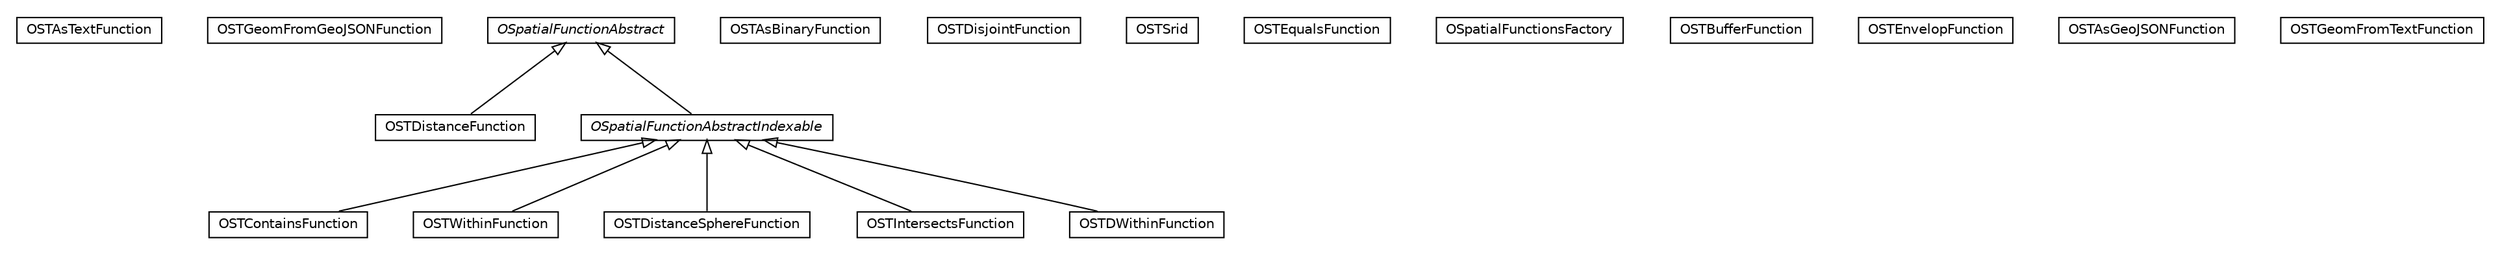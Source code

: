 #!/usr/local/bin/dot
#
# Class diagram 
# Generated by UMLGraph version R5_6-24-gf6e263 (http://www.umlgraph.org/)
#

digraph G {
	edge [fontname="Helvetica",fontsize=10,labelfontname="Helvetica",labelfontsize=10];
	node [fontname="Helvetica",fontsize=10,shape=plaintext];
	nodesep=0.25;
	ranksep=0.5;
	// com.orientechnologies.spatial.functions.OSTAsTextFunction
	c681743 [label=<<table title="com.orientechnologies.spatial.functions.OSTAsTextFunction" border="0" cellborder="1" cellspacing="0" cellpadding="2" port="p" href="./OSTAsTextFunction.html">
		<tr><td><table border="0" cellspacing="0" cellpadding="1">
<tr><td align="center" balign="center"> OSTAsTextFunction </td></tr>
		</table></td></tr>
		</table>>, URL="./OSTAsTextFunction.html", fontname="Helvetica", fontcolor="black", fontsize=10.0];
	// com.orientechnologies.spatial.functions.OSTGeomFromGeoJSONFunction
	c681744 [label=<<table title="com.orientechnologies.spatial.functions.OSTGeomFromGeoJSONFunction" border="0" cellborder="1" cellspacing="0" cellpadding="2" port="p" href="./OSTGeomFromGeoJSONFunction.html">
		<tr><td><table border="0" cellspacing="0" cellpadding="1">
<tr><td align="center" balign="center"> OSTGeomFromGeoJSONFunction </td></tr>
		</table></td></tr>
		</table>>, URL="./OSTGeomFromGeoJSONFunction.html", fontname="Helvetica", fontcolor="black", fontsize=10.0];
	// com.orientechnologies.spatial.functions.OSTContainsFunction
	c681745 [label=<<table title="com.orientechnologies.spatial.functions.OSTContainsFunction" border="0" cellborder="1" cellspacing="0" cellpadding="2" port="p" href="./OSTContainsFunction.html">
		<tr><td><table border="0" cellspacing="0" cellpadding="1">
<tr><td align="center" balign="center"> OSTContainsFunction </td></tr>
		</table></td></tr>
		</table>>, URL="./OSTContainsFunction.html", fontname="Helvetica", fontcolor="black", fontsize=10.0];
	// com.orientechnologies.spatial.functions.OSTWithinFunction
	c681746 [label=<<table title="com.orientechnologies.spatial.functions.OSTWithinFunction" border="0" cellborder="1" cellspacing="0" cellpadding="2" port="p" href="./OSTWithinFunction.html">
		<tr><td><table border="0" cellspacing="0" cellpadding="1">
<tr><td align="center" balign="center"> OSTWithinFunction </td></tr>
		</table></td></tr>
		</table>>, URL="./OSTWithinFunction.html", fontname="Helvetica", fontcolor="black", fontsize=10.0];
	// com.orientechnologies.spatial.functions.OSTAsBinaryFunction
	c681747 [label=<<table title="com.orientechnologies.spatial.functions.OSTAsBinaryFunction" border="0" cellborder="1" cellspacing="0" cellpadding="2" port="p" href="./OSTAsBinaryFunction.html">
		<tr><td><table border="0" cellspacing="0" cellpadding="1">
<tr><td align="center" balign="center"> OSTAsBinaryFunction </td></tr>
		</table></td></tr>
		</table>>, URL="./OSTAsBinaryFunction.html", fontname="Helvetica", fontcolor="black", fontsize=10.0];
	// com.orientechnologies.spatial.functions.OSTDisjointFunction
	c681748 [label=<<table title="com.orientechnologies.spatial.functions.OSTDisjointFunction" border="0" cellborder="1" cellspacing="0" cellpadding="2" port="p" href="./OSTDisjointFunction.html">
		<tr><td><table border="0" cellspacing="0" cellpadding="1">
<tr><td align="center" balign="center"> OSTDisjointFunction </td></tr>
		</table></td></tr>
		</table>>, URL="./OSTDisjointFunction.html", fontname="Helvetica", fontcolor="black", fontsize=10.0];
	// com.orientechnologies.spatial.functions.OSTSrid
	c681749 [label=<<table title="com.orientechnologies.spatial.functions.OSTSrid" border="0" cellborder="1" cellspacing="0" cellpadding="2" port="p" href="./OSTSrid.html">
		<tr><td><table border="0" cellspacing="0" cellpadding="1">
<tr><td align="center" balign="center"> OSTSrid </td></tr>
		</table></td></tr>
		</table>>, URL="./OSTSrid.html", fontname="Helvetica", fontcolor="black", fontsize=10.0];
	// com.orientechnologies.spatial.functions.OSTEqualsFunction
	c681750 [label=<<table title="com.orientechnologies.spatial.functions.OSTEqualsFunction" border="0" cellborder="1" cellspacing="0" cellpadding="2" port="p" href="./OSTEqualsFunction.html">
		<tr><td><table border="0" cellspacing="0" cellpadding="1">
<tr><td align="center" balign="center"> OSTEqualsFunction </td></tr>
		</table></td></tr>
		</table>>, URL="./OSTEqualsFunction.html", fontname="Helvetica", fontcolor="black", fontsize=10.0];
	// com.orientechnologies.spatial.functions.OSpatialFunctionsFactory
	c681751 [label=<<table title="com.orientechnologies.spatial.functions.OSpatialFunctionsFactory" border="0" cellborder="1" cellspacing="0" cellpadding="2" port="p" href="./OSpatialFunctionsFactory.html">
		<tr><td><table border="0" cellspacing="0" cellpadding="1">
<tr><td align="center" balign="center"> OSpatialFunctionsFactory </td></tr>
		</table></td></tr>
		</table>>, URL="./OSpatialFunctionsFactory.html", fontname="Helvetica", fontcolor="black", fontsize=10.0];
	// com.orientechnologies.spatial.functions.OSTBufferFunction
	c681752 [label=<<table title="com.orientechnologies.spatial.functions.OSTBufferFunction" border="0" cellborder="1" cellspacing="0" cellpadding="2" port="p" href="./OSTBufferFunction.html">
		<tr><td><table border="0" cellspacing="0" cellpadding="1">
<tr><td align="center" balign="center"> OSTBufferFunction </td></tr>
		</table></td></tr>
		</table>>, URL="./OSTBufferFunction.html", fontname="Helvetica", fontcolor="black", fontsize=10.0];
	// com.orientechnologies.spatial.functions.OSTDistanceSphereFunction
	c681753 [label=<<table title="com.orientechnologies.spatial.functions.OSTDistanceSphereFunction" border="0" cellborder="1" cellspacing="0" cellpadding="2" port="p" href="./OSTDistanceSphereFunction.html">
		<tr><td><table border="0" cellspacing="0" cellpadding="1">
<tr><td align="center" balign="center"> OSTDistanceSphereFunction </td></tr>
		</table></td></tr>
		</table>>, URL="./OSTDistanceSphereFunction.html", fontname="Helvetica", fontcolor="black", fontsize=10.0];
	// com.orientechnologies.spatial.functions.OSTDistanceFunction
	c681754 [label=<<table title="com.orientechnologies.spatial.functions.OSTDistanceFunction" border="0" cellborder="1" cellspacing="0" cellpadding="2" port="p" href="./OSTDistanceFunction.html">
		<tr><td><table border="0" cellspacing="0" cellpadding="1">
<tr><td align="center" balign="center"> OSTDistanceFunction </td></tr>
		</table></td></tr>
		</table>>, URL="./OSTDistanceFunction.html", fontname="Helvetica", fontcolor="black", fontsize=10.0];
	// com.orientechnologies.spatial.functions.OSTEnvelopFunction
	c681755 [label=<<table title="com.orientechnologies.spatial.functions.OSTEnvelopFunction" border="0" cellborder="1" cellspacing="0" cellpadding="2" port="p" href="./OSTEnvelopFunction.html">
		<tr><td><table border="0" cellspacing="0" cellpadding="1">
<tr><td align="center" balign="center"> OSTEnvelopFunction </td></tr>
		</table></td></tr>
		</table>>, URL="./OSTEnvelopFunction.html", fontname="Helvetica", fontcolor="black", fontsize=10.0];
	// com.orientechnologies.spatial.functions.OSpatialFunctionAbstractIndexable
	c681756 [label=<<table title="com.orientechnologies.spatial.functions.OSpatialFunctionAbstractIndexable" border="0" cellborder="1" cellspacing="0" cellpadding="2" port="p" href="./OSpatialFunctionAbstractIndexable.html">
		<tr><td><table border="0" cellspacing="0" cellpadding="1">
<tr><td align="center" balign="center"><font face="Helvetica-Oblique"> OSpatialFunctionAbstractIndexable </font></td></tr>
		</table></td></tr>
		</table>>, URL="./OSpatialFunctionAbstractIndexable.html", fontname="Helvetica", fontcolor="black", fontsize=10.0];
	// com.orientechnologies.spatial.functions.OSTAsGeoJSONFunction
	c681757 [label=<<table title="com.orientechnologies.spatial.functions.OSTAsGeoJSONFunction" border="0" cellborder="1" cellspacing="0" cellpadding="2" port="p" href="./OSTAsGeoJSONFunction.html">
		<tr><td><table border="0" cellspacing="0" cellpadding="1">
<tr><td align="center" balign="center"> OSTAsGeoJSONFunction </td></tr>
		</table></td></tr>
		</table>>, URL="./OSTAsGeoJSONFunction.html", fontname="Helvetica", fontcolor="black", fontsize=10.0];
	// com.orientechnologies.spatial.functions.OSpatialFunctionAbstract
	c681758 [label=<<table title="com.orientechnologies.spatial.functions.OSpatialFunctionAbstract" border="0" cellborder="1" cellspacing="0" cellpadding="2" port="p" href="./OSpatialFunctionAbstract.html">
		<tr><td><table border="0" cellspacing="0" cellpadding="1">
<tr><td align="center" balign="center"><font face="Helvetica-Oblique"> OSpatialFunctionAbstract </font></td></tr>
		</table></td></tr>
		</table>>, URL="./OSpatialFunctionAbstract.html", fontname="Helvetica", fontcolor="black", fontsize=10.0];
	// com.orientechnologies.spatial.functions.OSTIntersectsFunction
	c681759 [label=<<table title="com.orientechnologies.spatial.functions.OSTIntersectsFunction" border="0" cellborder="1" cellspacing="0" cellpadding="2" port="p" href="./OSTIntersectsFunction.html">
		<tr><td><table border="0" cellspacing="0" cellpadding="1">
<tr><td align="center" balign="center"> OSTIntersectsFunction </td></tr>
		</table></td></tr>
		</table>>, URL="./OSTIntersectsFunction.html", fontname="Helvetica", fontcolor="black", fontsize=10.0];
	// com.orientechnologies.spatial.functions.OSTDWithinFunction
	c681760 [label=<<table title="com.orientechnologies.spatial.functions.OSTDWithinFunction" border="0" cellborder="1" cellspacing="0" cellpadding="2" port="p" href="./OSTDWithinFunction.html">
		<tr><td><table border="0" cellspacing="0" cellpadding="1">
<tr><td align="center" balign="center"> OSTDWithinFunction </td></tr>
		</table></td></tr>
		</table>>, URL="./OSTDWithinFunction.html", fontname="Helvetica", fontcolor="black", fontsize=10.0];
	// com.orientechnologies.spatial.functions.OSTGeomFromTextFunction
	c681761 [label=<<table title="com.orientechnologies.spatial.functions.OSTGeomFromTextFunction" border="0" cellborder="1" cellspacing="0" cellpadding="2" port="p" href="./OSTGeomFromTextFunction.html">
		<tr><td><table border="0" cellspacing="0" cellpadding="1">
<tr><td align="center" balign="center"> OSTGeomFromTextFunction </td></tr>
		</table></td></tr>
		</table>>, URL="./OSTGeomFromTextFunction.html", fontname="Helvetica", fontcolor="black", fontsize=10.0];
	//com.orientechnologies.spatial.functions.OSTContainsFunction extends com.orientechnologies.spatial.functions.OSpatialFunctionAbstractIndexable
	c681756:p -> c681745:p [dir=back,arrowtail=empty];
	//com.orientechnologies.spatial.functions.OSTWithinFunction extends com.orientechnologies.spatial.functions.OSpatialFunctionAbstractIndexable
	c681756:p -> c681746:p [dir=back,arrowtail=empty];
	//com.orientechnologies.spatial.functions.OSTDistanceSphereFunction extends com.orientechnologies.spatial.functions.OSpatialFunctionAbstractIndexable
	c681756:p -> c681753:p [dir=back,arrowtail=empty];
	//com.orientechnologies.spatial.functions.OSTDistanceFunction extends com.orientechnologies.spatial.functions.OSpatialFunctionAbstract
	c681758:p -> c681754:p [dir=back,arrowtail=empty];
	//com.orientechnologies.spatial.functions.OSpatialFunctionAbstractIndexable extends com.orientechnologies.spatial.functions.OSpatialFunctionAbstract
	c681758:p -> c681756:p [dir=back,arrowtail=empty];
	//com.orientechnologies.spatial.functions.OSTIntersectsFunction extends com.orientechnologies.spatial.functions.OSpatialFunctionAbstractIndexable
	c681756:p -> c681759:p [dir=back,arrowtail=empty];
	//com.orientechnologies.spatial.functions.OSTDWithinFunction extends com.orientechnologies.spatial.functions.OSpatialFunctionAbstractIndexable
	c681756:p -> c681760:p [dir=back,arrowtail=empty];
}

